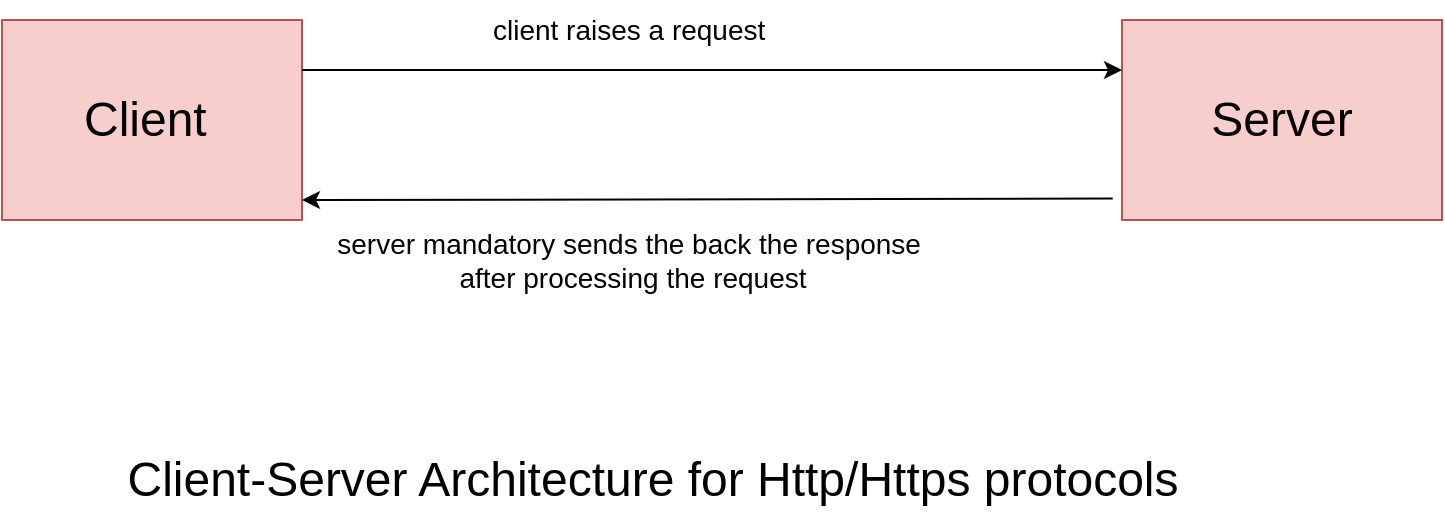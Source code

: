 <mxfile version="22.1.5" type="github">
  <diagram name="Page-1" id="cPcBOYW6j-JbavPzU2QD">
    <mxGraphModel dx="1034" dy="420" grid="1" gridSize="10" guides="1" tooltips="1" connect="1" arrows="1" fold="1" page="1" pageScale="1" pageWidth="850" pageHeight="1100" math="0" shadow="0">
      <root>
        <mxCell id="0" />
        <mxCell id="1" parent="0" />
        <mxCell id="UilqEPzGM-sBeppRK5vG-1" value="&lt;font style=&quot;font-size: 24px;&quot;&gt;Client&amp;nbsp;&lt;/font&gt;" style="rounded=0;whiteSpace=wrap;html=1;fillColor=#f8cecc;strokeColor=#b85450;" vertex="1" parent="1">
          <mxGeometry x="60" y="120" width="150" height="100" as="geometry" />
        </mxCell>
        <mxCell id="UilqEPzGM-sBeppRK5vG-2" value="&lt;font style=&quot;font-size: 24px;&quot;&gt;Server&lt;/font&gt;" style="rounded=0;whiteSpace=wrap;html=1;fillColor=#f8cecc;strokeColor=#b85450;" vertex="1" parent="1">
          <mxGeometry x="620" y="120" width="160" height="100" as="geometry" />
        </mxCell>
        <mxCell id="UilqEPzGM-sBeppRK5vG-3" value="" style="endArrow=classic;html=1;rounded=0;exitX=1;exitY=0.25;exitDx=0;exitDy=0;entryX=0;entryY=0.25;entryDx=0;entryDy=0;" edge="1" parent="1" source="UilqEPzGM-sBeppRK5vG-1" target="UilqEPzGM-sBeppRK5vG-2">
          <mxGeometry width="50" height="50" relative="1" as="geometry">
            <mxPoint x="380" y="270" as="sourcePoint" />
            <mxPoint x="430" y="220" as="targetPoint" />
          </mxGeometry>
        </mxCell>
        <mxCell id="UilqEPzGM-sBeppRK5vG-4" value="&lt;font style=&quot;font-size: 14px;&quot;&gt;client raises a request&amp;nbsp;&lt;/font&gt;" style="text;html=1;align=center;verticalAlign=middle;resizable=0;points=[];autosize=1;strokeColor=none;fillColor=none;" vertex="1" parent="1">
          <mxGeometry x="295" y="110" width="160" height="30" as="geometry" />
        </mxCell>
        <mxCell id="UilqEPzGM-sBeppRK5vG-5" value="" style="endArrow=classic;html=1;rounded=0;exitX=-0.029;exitY=0.893;exitDx=0;exitDy=0;exitPerimeter=0;" edge="1" parent="1" source="UilqEPzGM-sBeppRK5vG-2">
          <mxGeometry width="50" height="50" relative="1" as="geometry">
            <mxPoint x="380" y="270" as="sourcePoint" />
            <mxPoint x="210" y="210" as="targetPoint" />
          </mxGeometry>
        </mxCell>
        <mxCell id="UilqEPzGM-sBeppRK5vG-6" value="&lt;font style=&quot;font-size: 14px;&quot;&gt;server mandatory sends the back the response&amp;nbsp;&lt;br&gt;after processing the request&lt;/font&gt;" style="text;html=1;align=center;verticalAlign=middle;resizable=0;points=[];autosize=1;strokeColor=none;fillColor=none;" vertex="1" parent="1">
          <mxGeometry x="215" y="215" width="320" height="50" as="geometry" />
        </mxCell>
        <mxCell id="UilqEPzGM-sBeppRK5vG-7" value="&lt;font style=&quot;font-size: 24px;&quot;&gt;Client-Server Architecture for Http/Https protocols&lt;/font&gt;" style="text;html=1;align=center;verticalAlign=middle;resizable=0;points=[];autosize=1;strokeColor=none;fillColor=none;" vertex="1" parent="1">
          <mxGeometry x="110" y="330" width="550" height="40" as="geometry" />
        </mxCell>
      </root>
    </mxGraphModel>
  </diagram>
</mxfile>
